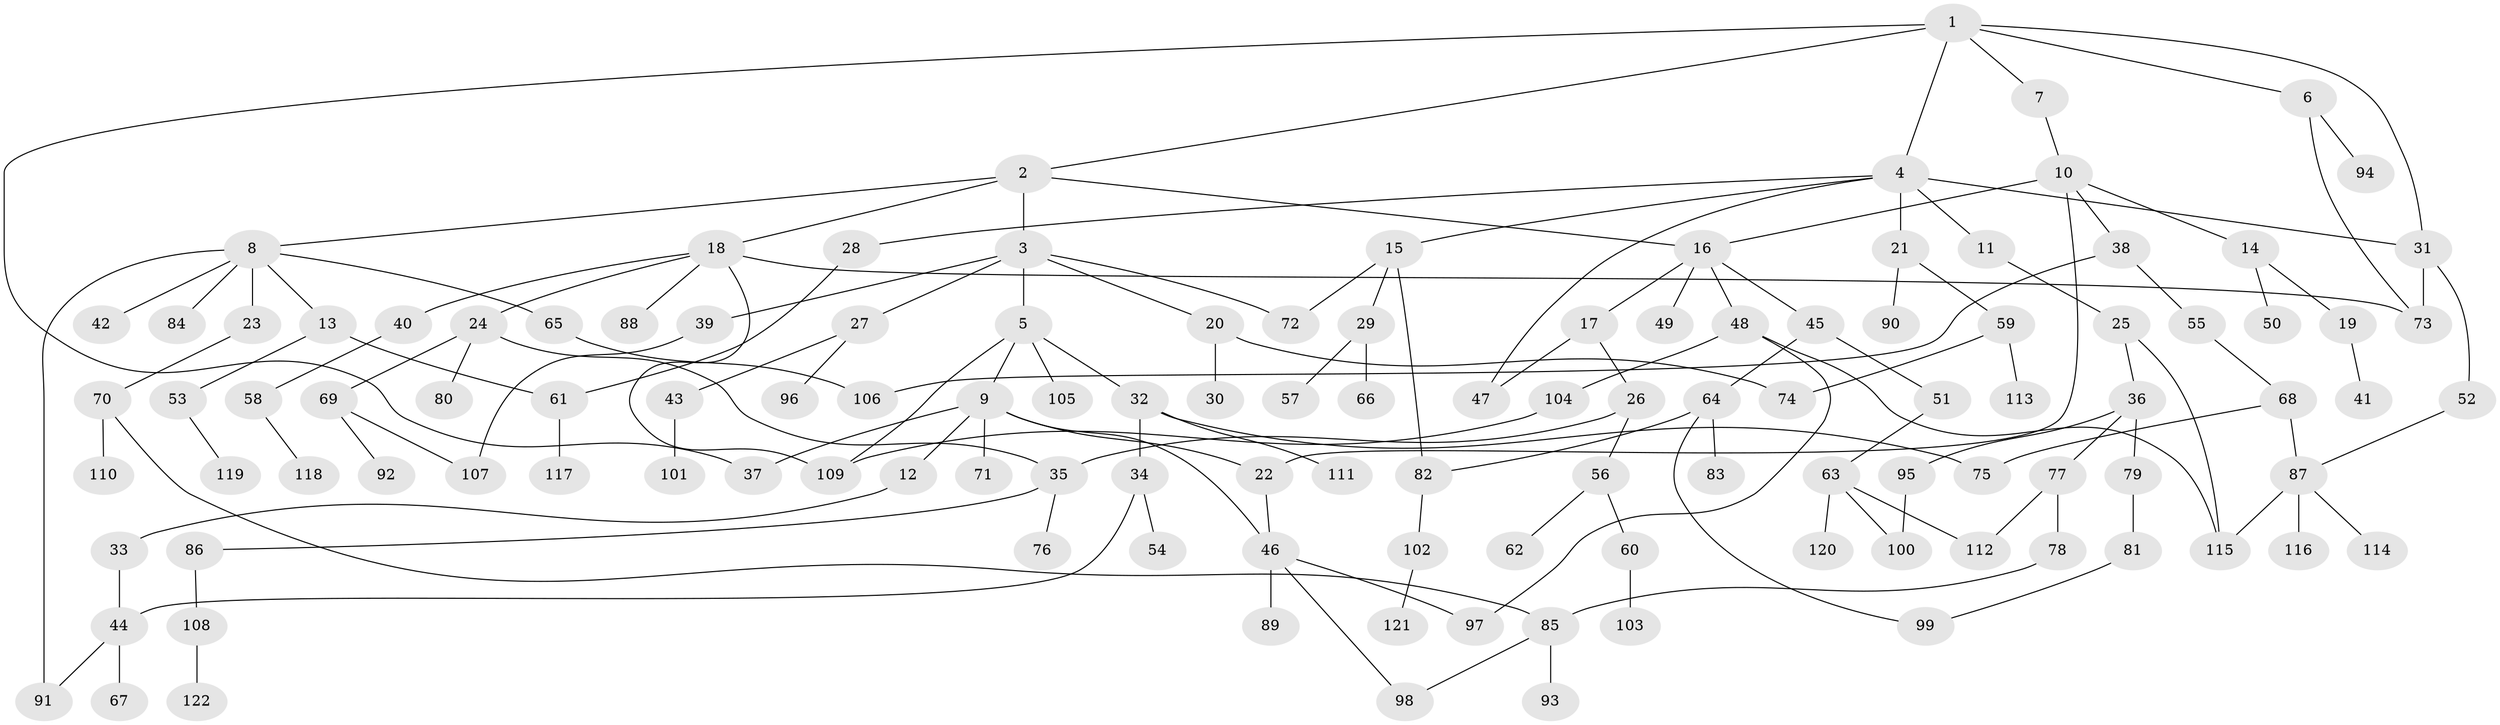 // coarse degree distribution, {10: 0.012345679012345678, 9: 0.012345679012345678, 6: 0.012345679012345678, 4: 0.1111111111111111, 2: 0.2839506172839506, 5: 0.07407407407407407, 7: 0.012345679012345678, 3: 0.16049382716049382, 8: 0.012345679012345678, 1: 0.30864197530864196}
// Generated by graph-tools (version 1.1) at 2025/23/03/03/25 07:23:34]
// undirected, 122 vertices, 150 edges
graph export_dot {
graph [start="1"]
  node [color=gray90,style=filled];
  1;
  2;
  3;
  4;
  5;
  6;
  7;
  8;
  9;
  10;
  11;
  12;
  13;
  14;
  15;
  16;
  17;
  18;
  19;
  20;
  21;
  22;
  23;
  24;
  25;
  26;
  27;
  28;
  29;
  30;
  31;
  32;
  33;
  34;
  35;
  36;
  37;
  38;
  39;
  40;
  41;
  42;
  43;
  44;
  45;
  46;
  47;
  48;
  49;
  50;
  51;
  52;
  53;
  54;
  55;
  56;
  57;
  58;
  59;
  60;
  61;
  62;
  63;
  64;
  65;
  66;
  67;
  68;
  69;
  70;
  71;
  72;
  73;
  74;
  75;
  76;
  77;
  78;
  79;
  80;
  81;
  82;
  83;
  84;
  85;
  86;
  87;
  88;
  89;
  90;
  91;
  92;
  93;
  94;
  95;
  96;
  97;
  98;
  99;
  100;
  101;
  102;
  103;
  104;
  105;
  106;
  107;
  108;
  109;
  110;
  111;
  112;
  113;
  114;
  115;
  116;
  117;
  118;
  119;
  120;
  121;
  122;
  1 -- 2;
  1 -- 4;
  1 -- 6;
  1 -- 7;
  1 -- 31;
  1 -- 37;
  2 -- 3;
  2 -- 8;
  2 -- 16;
  2 -- 18;
  3 -- 5;
  3 -- 20;
  3 -- 27;
  3 -- 39;
  3 -- 72;
  4 -- 11;
  4 -- 15;
  4 -- 21;
  4 -- 28;
  4 -- 47;
  4 -- 31;
  5 -- 9;
  5 -- 32;
  5 -- 105;
  5 -- 109;
  6 -- 94;
  6 -- 73;
  7 -- 10;
  8 -- 13;
  8 -- 23;
  8 -- 42;
  8 -- 65;
  8 -- 84;
  8 -- 91;
  9 -- 12;
  9 -- 22;
  9 -- 71;
  9 -- 37;
  9 -- 46;
  10 -- 14;
  10 -- 38;
  10 -- 22;
  10 -- 16;
  11 -- 25;
  12 -- 33;
  13 -- 53;
  13 -- 61;
  14 -- 19;
  14 -- 50;
  15 -- 29;
  15 -- 72;
  15 -- 82;
  16 -- 17;
  16 -- 45;
  16 -- 48;
  16 -- 49;
  17 -- 26;
  17 -- 47;
  18 -- 24;
  18 -- 40;
  18 -- 88;
  18 -- 109;
  18 -- 73;
  19 -- 41;
  20 -- 30;
  20 -- 74;
  21 -- 59;
  21 -- 90;
  22 -- 46;
  23 -- 70;
  24 -- 35;
  24 -- 69;
  24 -- 80;
  25 -- 36;
  25 -- 115;
  26 -- 56;
  26 -- 35;
  27 -- 43;
  27 -- 96;
  28 -- 61;
  29 -- 57;
  29 -- 66;
  31 -- 52;
  31 -- 73;
  32 -- 34;
  32 -- 111;
  32 -- 75;
  33 -- 44;
  34 -- 54;
  34 -- 44;
  35 -- 76;
  35 -- 86;
  36 -- 77;
  36 -- 79;
  36 -- 95;
  38 -- 55;
  38 -- 106;
  39 -- 107;
  40 -- 58;
  43 -- 101;
  44 -- 67;
  44 -- 91;
  45 -- 51;
  45 -- 64;
  46 -- 89;
  46 -- 97;
  46 -- 98;
  48 -- 97;
  48 -- 104;
  48 -- 115;
  51 -- 63;
  52 -- 87;
  53 -- 119;
  55 -- 68;
  56 -- 60;
  56 -- 62;
  58 -- 118;
  59 -- 113;
  59 -- 74;
  60 -- 103;
  61 -- 117;
  63 -- 100;
  63 -- 120;
  63 -- 112;
  64 -- 83;
  64 -- 99;
  64 -- 82;
  65 -- 106;
  68 -- 75;
  68 -- 87;
  69 -- 92;
  69 -- 107;
  70 -- 85;
  70 -- 110;
  77 -- 78;
  77 -- 112;
  78 -- 85;
  79 -- 81;
  81 -- 99;
  82 -- 102;
  85 -- 93;
  85 -- 98;
  86 -- 108;
  87 -- 114;
  87 -- 116;
  87 -- 115;
  95 -- 100;
  102 -- 121;
  104 -- 109;
  108 -- 122;
}
